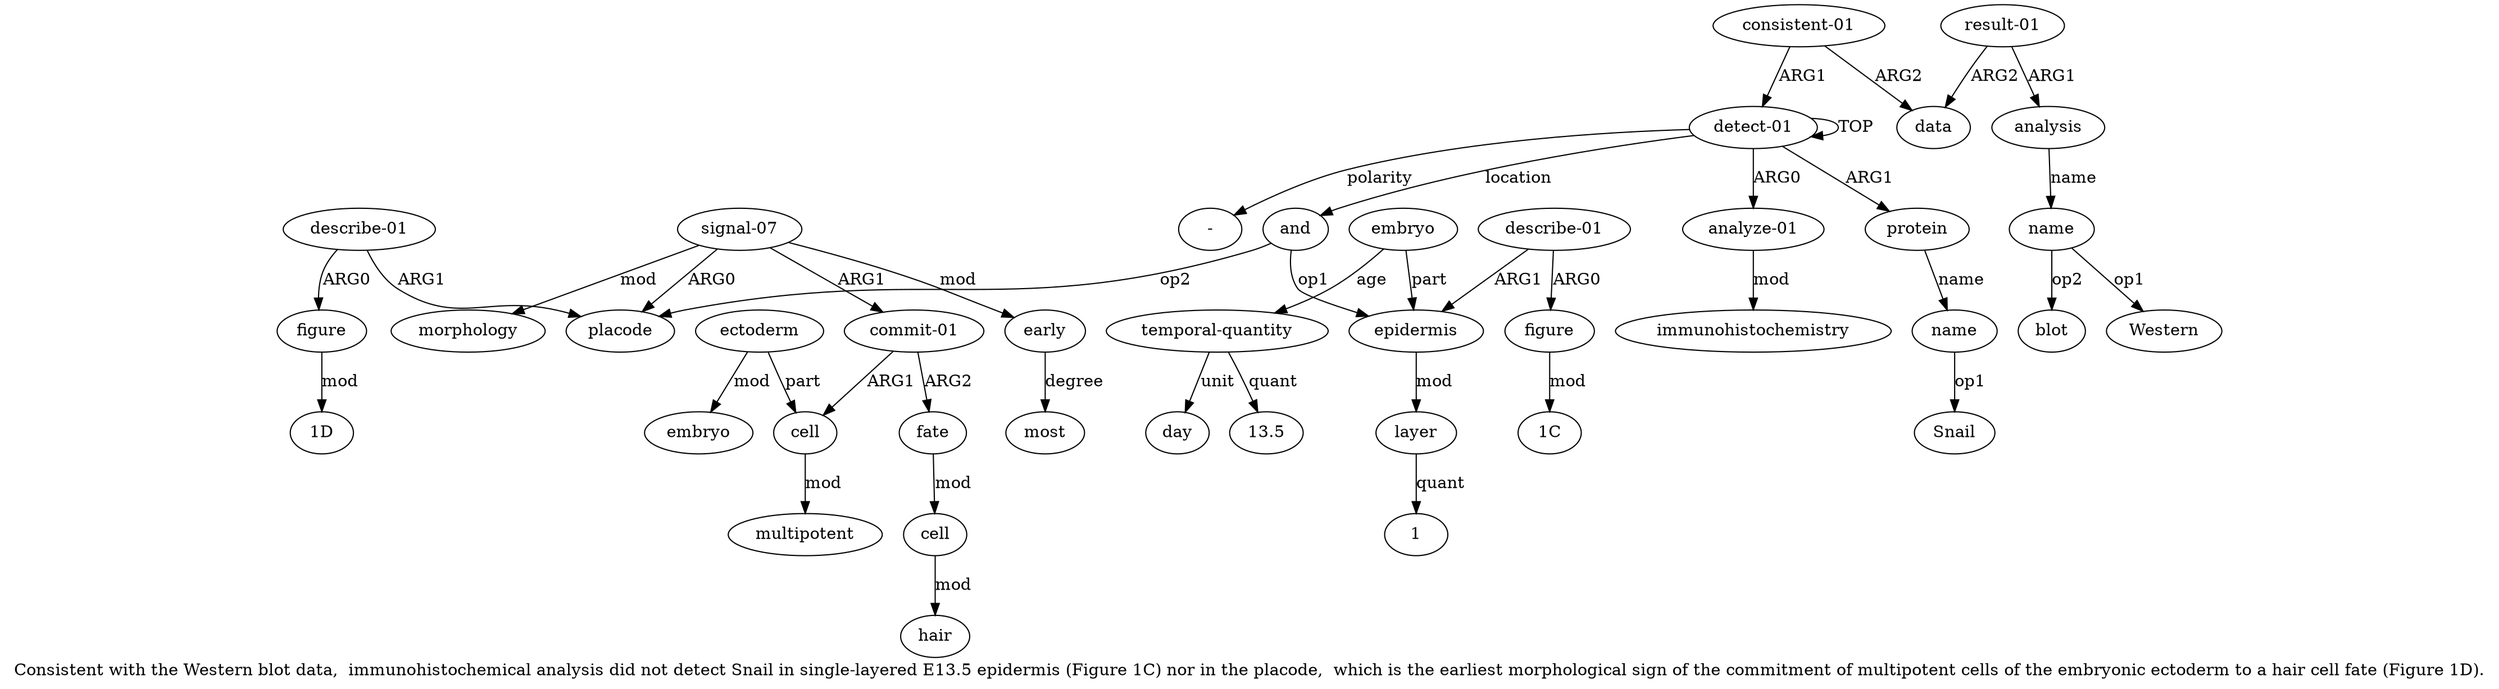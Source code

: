 digraph  {
	graph [label="Consistent with the Western blot data,  immunohistochemical analysis did not detect Snail in single-layered E13.5 epidermis (Figure \
1C) nor in the placode,  which is the earliest morphological sign of the commitment of multipotent cells of the embryonic ectoderm \
to a hair cell fate (Figure 1D)."];
	node [label="\N"];
	a20	 [color=black,
		gold_ind=20,
		gold_label=figure,
		label=figure,
		test_ind=20,
		test_label=figure];
	"a20 1D"	 [color=black,
		gold_ind=-1,
		gold_label="1D",
		label="1D",
		test_ind=-1,
		test_label="1D"];
	a20 -> "a20 1D" [key=0,
	color=black,
	gold_label=mod,
	label=mod,
	test_label=mod];
a21 [color=black,
	gold_ind=21,
	gold_label="signal-07",
	label="signal-07",
	test_ind=21,
	test_label="signal-07"];
a22 [color=black,
	gold_ind=22,
	gold_label="commit-01",
	label="commit-01",
	test_ind=22,
	test_label="commit-01"];
a21 -> a22 [key=0,
color=black,
gold_label=ARG1,
label=ARG1,
test_label=ARG1];
a30 [color=black,
gold_ind=30,
gold_label=early,
label=early,
test_ind=30,
test_label=early];
a21 -> a30 [key=0,
color=black,
gold_label=mod,
label=mod,
test_label=mod];
a32 [color=black,
gold_ind=32,
gold_label=morphology,
label=morphology,
test_ind=32,
test_label=morphology];
a21 -> a32 [key=0,
color=black,
gold_label=mod,
label=mod,
test_label=mod];
a18 [color=black,
gold_ind=18,
gold_label=placode,
label=placode,
test_ind=18,
test_label=placode];
a21 -> a18 [key=0,
color=black,
gold_label=ARG0,
label=ARG0,
test_label=ARG0];
a23 [color=black,
gold_ind=23,
gold_label=cell,
label=cell,
test_ind=23,
test_label=cell];
a22 -> a23 [key=0,
color=black,
gold_label=ARG1,
label=ARG1,
test_label=ARG1];
a27 [color=black,
gold_ind=27,
gold_label=fate,
label=fate,
test_ind=27,
test_label=fate];
a22 -> a27 [key=0,
color=black,
gold_label=ARG2,
label=ARG2,
test_label=ARG2];
a24 [color=black,
gold_ind=24,
gold_label=multipotent,
label=multipotent,
test_ind=24,
test_label=multipotent];
a23 -> a24 [key=0,
color=black,
gold_label=mod,
label=mod,
test_label=mod];
a25 [color=black,
gold_ind=25,
gold_label=ectoderm,
label=ectoderm,
test_ind=25,
test_label=ectoderm];
a25 -> a23 [key=0,
color=black,
gold_label=part,
label=part,
test_label=part];
a26 [color=black,
gold_ind=26,
gold_label=embryo,
label=embryo,
test_ind=26,
test_label=embryo];
a25 -> a26 [key=0,
color=black,
gold_label=mod,
label=mod,
test_label=mod];
a28 [color=black,
gold_ind=28,
gold_label=cell,
label=cell,
test_ind=28,
test_label=cell];
a27 -> a28 [key=0,
color=black,
gold_label=mod,
label=mod,
test_label=mod];
a29 [color=black,
gold_ind=29,
gold_label=hair,
label=hair,
test_ind=29,
test_label=hair];
a28 -> a29 [key=0,
color=black,
gold_label=mod,
label=mod,
test_label=mod];
"a9 blot" [color=black,
gold_ind=-1,
gold_label=blot,
label=blot,
test_ind=-1,
test_label=blot];
"a14 1C" [color=black,
gold_ind=-1,
gold_label="1C",
label="1C",
test_ind=-1,
test_label="1C"];
a31 [color=black,
gold_ind=31,
gold_label=most,
label=most,
test_ind=31,
test_label=most];
a30 -> a31 [key=0,
color=black,
gold_label=degree,
label=degree,
test_label=degree];
"a0 -" [color=black,
gold_ind=-1,
gold_label="-",
label="-",
test_ind=-1,
test_label="-"];
a15 [color=black,
gold_ind=15,
gold_label=embryo,
label=embryo,
test_ind=15,
test_label=embryo];
a16 [color=black,
gold_ind=16,
gold_label="temporal-quantity",
label="temporal-quantity",
test_ind=16,
test_label="temporal-quantity"];
a15 -> a16 [key=0,
color=black,
gold_label=age,
label=age,
test_label=age];
a11 [color=black,
gold_ind=11,
gold_label=epidermis,
label=epidermis,
test_ind=11,
test_label=epidermis];
a15 -> a11 [key=0,
color=black,
gold_label=part,
label=part,
test_label=part];
a14 [color=black,
gold_ind=14,
gold_label=figure,
label=figure,
test_ind=14,
test_label=figure];
a14 -> "a14 1C" [key=0,
color=black,
gold_label=mod,
label=mod,
test_label=mod];
a17 [color=black,
gold_ind=17,
gold_label=day,
label=day,
test_ind=17,
test_label=day];
a16 -> a17 [key=0,
color=black,
gold_label=unit,
label=unit,
test_label=unit];
"a16 13.5" [color=black,
gold_ind=-1,
gold_label=13.5,
label=13.5,
test_ind=-1,
test_label=13.5];
a16 -> "a16 13.5" [key=0,
color=black,
gold_label=quant,
label=quant,
test_label=quant];
a12 [color=black,
gold_ind=12,
gold_label=layer,
label=layer,
test_ind=12,
test_label=layer];
a11 -> a12 [key=0,
color=black,
gold_label=mod,
label=mod,
test_label=mod];
a10 [color=black,
gold_ind=10,
gold_label=and,
label=and,
test_ind=10,
test_label=and];
a10 -> a11 [key=0,
color=black,
gold_label=op1,
label=op1,
test_label=op1];
a10 -> a18 [key=0,
color=black,
gold_label=op2,
label=op2,
test_label=op2];
a13 [color=black,
gold_ind=13,
gold_label="describe-01",
label="describe-01",
test_ind=13,
test_label="describe-01"];
a13 -> a14 [key=0,
color=black,
gold_label=ARG0,
label=ARG0,
test_label=ARG0];
a13 -> a11 [key=0,
color=black,
gold_label=ARG1,
label=ARG1,
test_label=ARG1];
"a12 1" [color=black,
gold_ind=-1,
gold_label=1,
label=1,
test_ind=-1,
test_label=1];
a12 -> "a12 1" [key=0,
color=black,
gold_label=quant,
label=quant,
test_label=quant];
"a4 Snail" [color=black,
gold_ind=-1,
gold_label=Snail,
label=Snail,
test_ind=-1,
test_label=Snail];
a19 [color=black,
gold_ind=19,
gold_label="describe-01",
label="describe-01",
test_ind=19,
test_label="describe-01"];
a19 -> a20 [key=0,
color=black,
gold_label=ARG0,
label=ARG0,
test_label=ARG0];
a19 -> a18 [key=0,
color=black,
gold_label=ARG1,
label=ARG1,
test_label=ARG1];
a1 [color=black,
gold_ind=1,
gold_label="analyze-01",
label="analyze-01",
test_ind=1,
test_label="analyze-01"];
a2 [color=black,
gold_ind=2,
gold_label=immunohistochemistry,
label=immunohistochemistry,
test_ind=2,
test_label=immunohistochemistry];
a1 -> a2 [key=0,
color=black,
gold_label=mod,
label=mod,
test_label=mod];
a0 [color=black,
gold_ind=0,
gold_label="detect-01",
label="detect-01",
test_ind=0,
test_label="detect-01"];
a0 -> "a0 -" [key=0,
color=black,
gold_label=polarity,
label=polarity,
test_label=polarity];
a0 -> a10 [key=0,
color=black,
gold_label=location,
label=location,
test_label=location];
a0 -> a1 [key=0,
color=black,
gold_label=ARG0,
label=ARG0,
test_label=ARG0];
a0 -> a0 [key=0,
color=black,
gold_label=TOP,
label=TOP,
test_label=TOP];
a3 [color=black,
gold_ind=3,
gold_label=protein,
label=protein,
test_ind=3,
test_label=protein];
a0 -> a3 [key=0,
color=black,
gold_label=ARG1,
label=ARG1,
test_label=ARG1];
a4 [color=black,
gold_ind=4,
gold_label=name,
label=name,
test_ind=4,
test_label=name];
a3 -> a4 [key=0,
color=black,
gold_label=name,
label=name,
test_label=name];
a5 [color=black,
gold_ind=5,
gold_label="consistent-01",
label="consistent-01",
test_ind=5,
test_label="consistent-01"];
a5 -> a0 [key=0,
color=black,
gold_label=ARG1,
label=ARG1,
test_label=ARG1];
a6 [color=black,
gold_ind=6,
gold_label=data,
label=data,
test_ind=6,
test_label=data];
a5 -> a6 [key=0,
color=black,
gold_label=ARG2,
label=ARG2,
test_label=ARG2];
a4 -> "a4 Snail" [key=0,
color=black,
gold_label=op1,
label=op1,
test_label=op1];
a7 [color=black,
gold_ind=7,
gold_label="result-01",
label="result-01",
test_ind=7,
test_label="result-01"];
a7 -> a6 [key=0,
color=black,
gold_label=ARG2,
label=ARG2,
test_label=ARG2];
a8 [color=black,
gold_ind=8,
gold_label=analysis,
label=analysis,
test_ind=8,
test_label=analysis];
a7 -> a8 [key=0,
color=black,
gold_label=ARG1,
label=ARG1,
test_label=ARG1];
a9 [color=black,
gold_ind=9,
gold_label=name,
label=name,
test_ind=9,
test_label=name];
a9 -> "a9 blot" [key=0,
color=black,
gold_label=op2,
label=op2,
test_label=op2];
"a9 Western" [color=black,
gold_ind=-1,
gold_label=Western,
label=Western,
test_ind=-1,
test_label=Western];
a9 -> "a9 Western" [key=0,
color=black,
gold_label=op1,
label=op1,
test_label=op1];
a8 -> a9 [key=0,
color=black,
gold_label=name,
label=name,
test_label=name];
}
